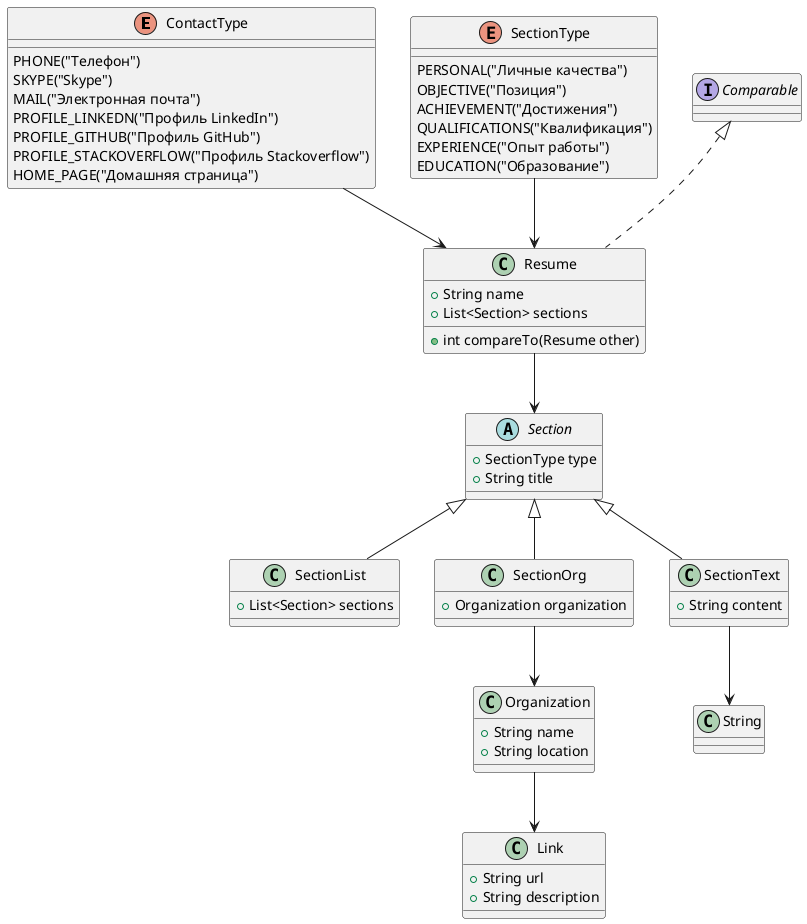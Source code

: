 @startuml

   enum ContactType {
     PHONE("Телефон")
     SKYPE("Skype")
     MAIL("Электронная почта")
     PROFILE_LINKEDN("Профиль LinkedIn")
     PROFILE_GITHUB("Профиль GitHub")
     PROFILE_STACKOVERFLOW("Профиль Stackoverflow")
     HOME_PAGE("Домашняя страница")
   }

   enum SectionType {
       PERSONAL("Личные качества")
       OBJECTIVE("Позиция")
       ACHIEVEMENT("Достижения")
       QUALIFICATIONS("Квалификация")
       EXPERIENCE("Опыт работы")
       EDUCATION("Образование")
   }

   class Link {
       +String url
       +String description
   }

   class Organization {
       +String name
       +String location
   }

   class Resume implements Comparable<Resume> {
       +String name
       +List<Section> sections
       +int compareTo(Resume other)
   }

   abstract class Section {
       +SectionType type
       +String title
   }

   class SectionList extends Section {
       +List<Section> sections
   }

   class SectionOrg extends Section {
       +Organization organization
   }

   class SectionText extends Section {
       +String content
   }

   Resume --> Section
   ContactType --> Resume
   SectionType --> Resume
   SectionOrg --> Organization
   SectionText --> String
   Organization --> Link

   @enduml
